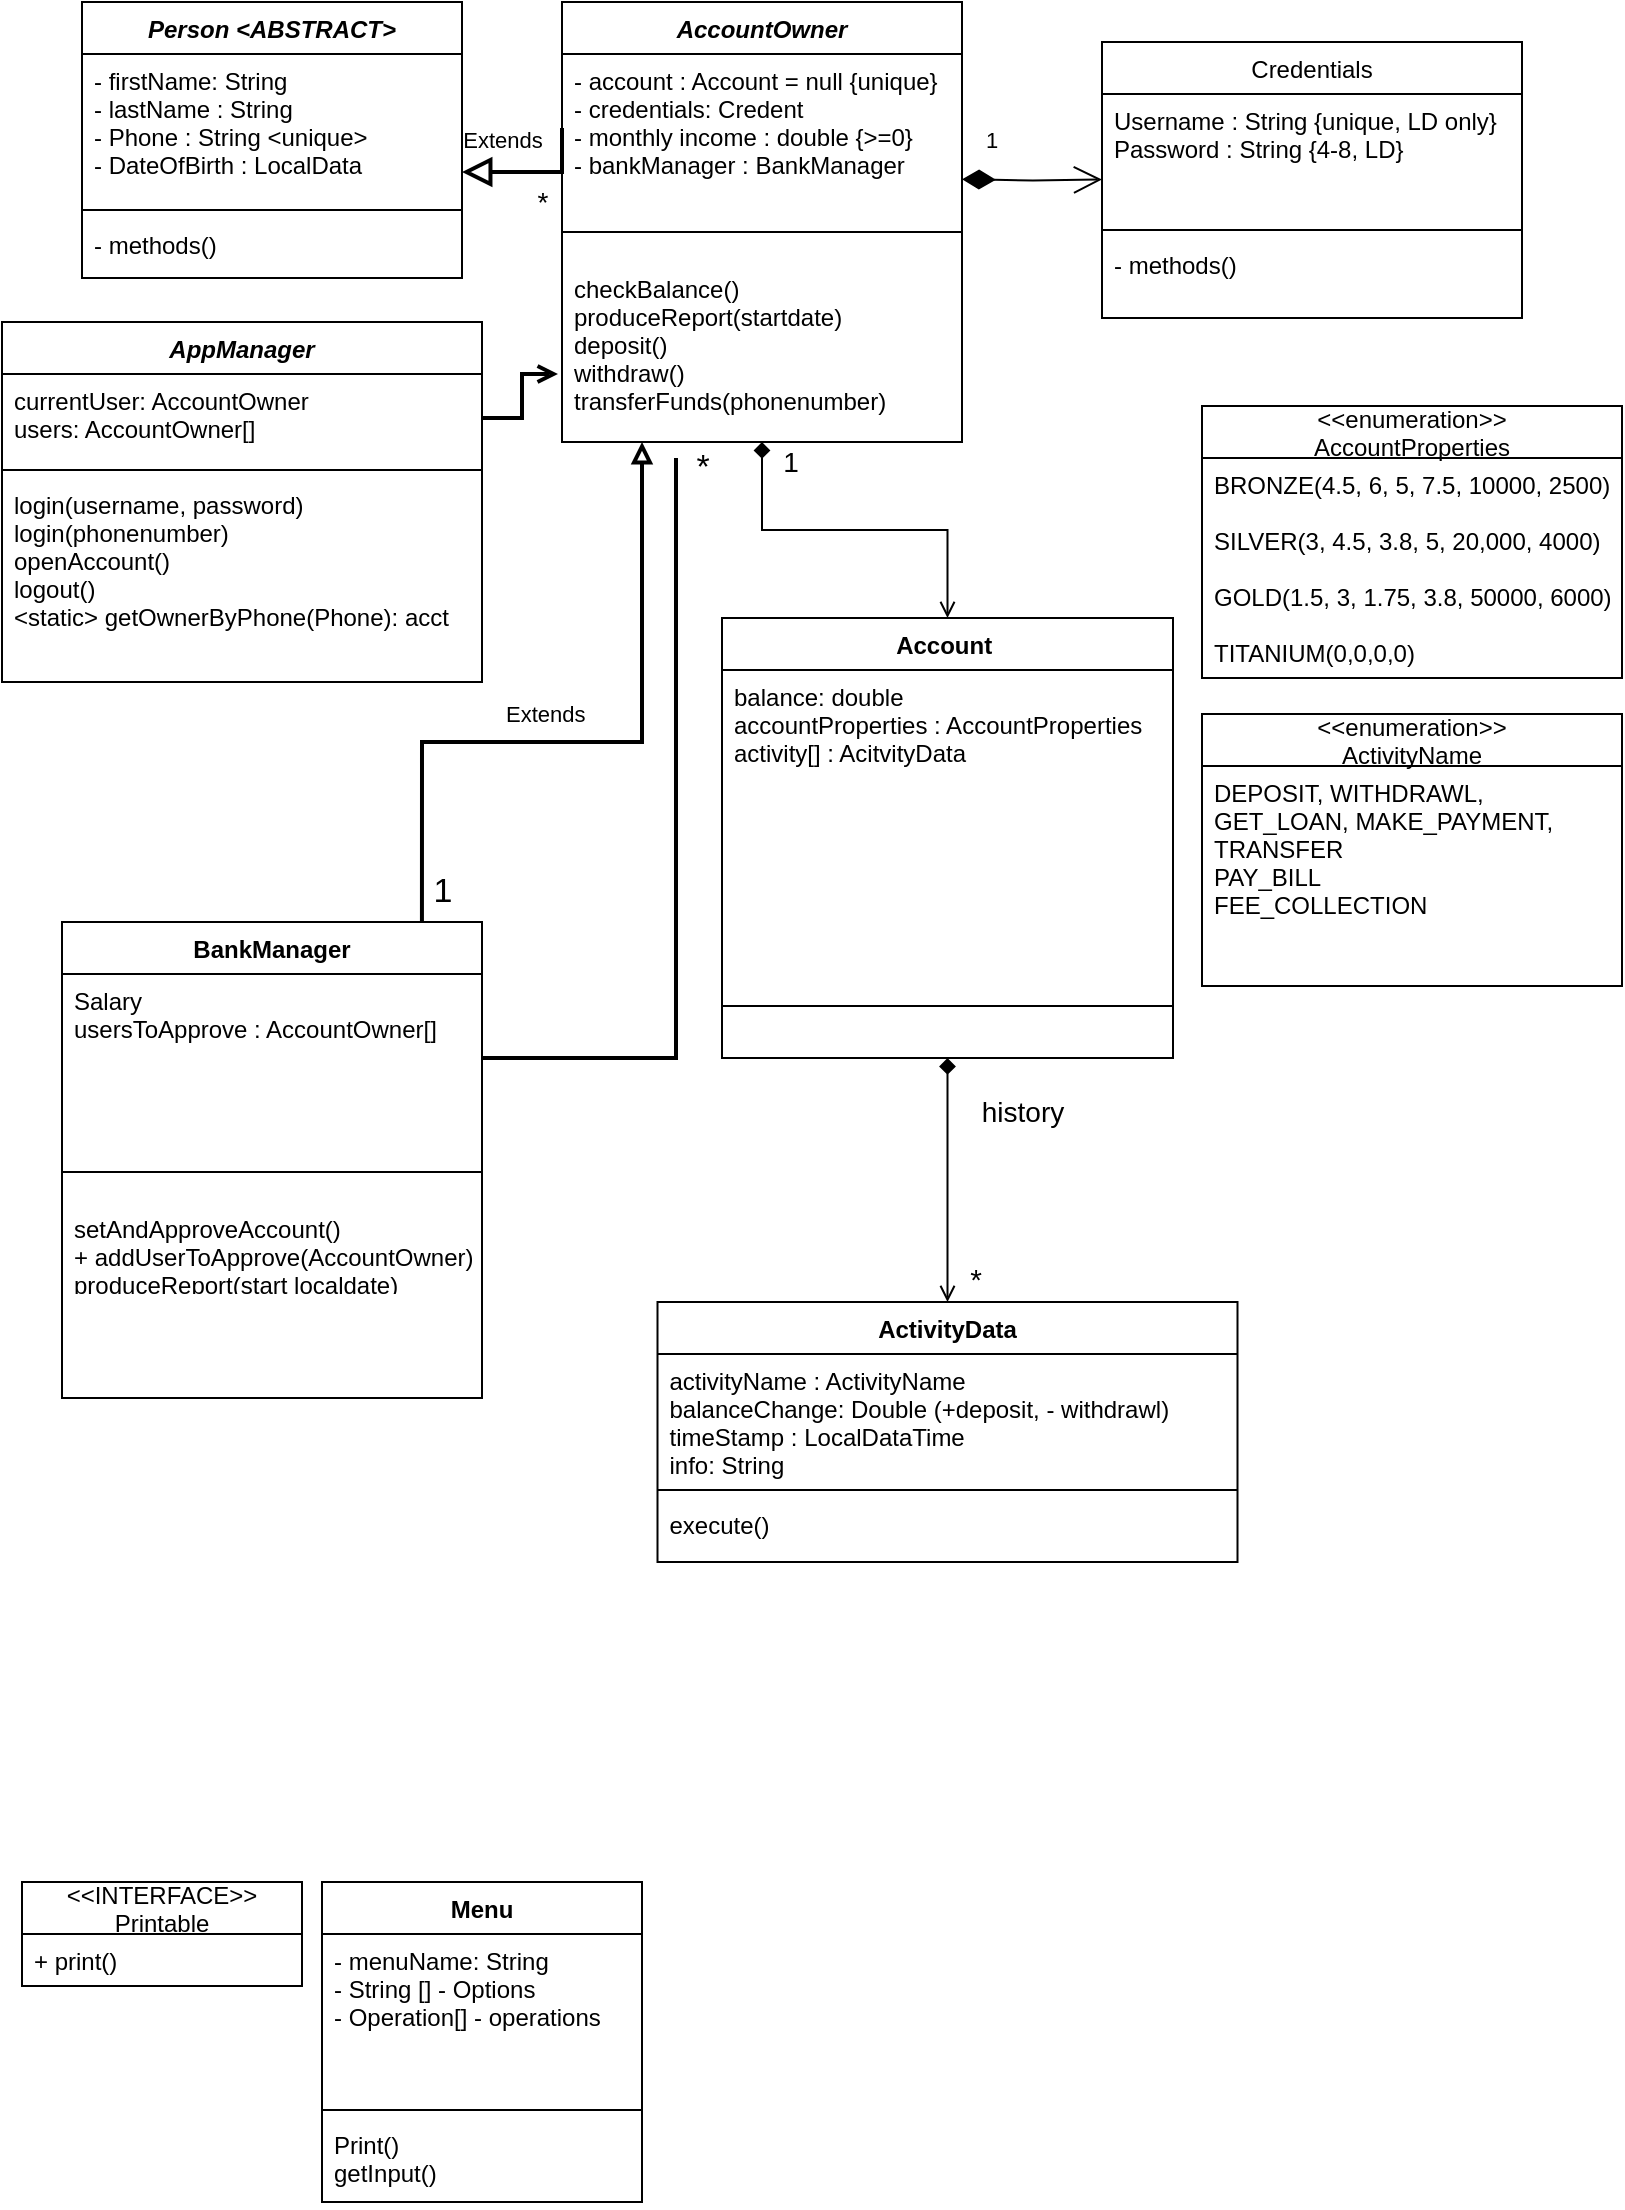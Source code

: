 <mxfile version="16.5.1" type="device"><diagram id="C5RBs43oDa-KdzZeNtuy" name="Page-1"><mxGraphModel dx="1422" dy="857" grid="1" gridSize="10" guides="1" tooltips="1" connect="1" arrows="1" fold="1" page="1" pageScale="1" pageWidth="827" pageHeight="1169" math="0" shadow="0"><root><mxCell id="WIyWlLk6GJQsqaUBKTNV-0"/><mxCell id="WIyWlLk6GJQsqaUBKTNV-1" parent="WIyWlLk6GJQsqaUBKTNV-0"/><mxCell id="4Luf4UbCgaXBXl4zU5tq-8" style="edgeStyle=orthogonalEdgeStyle;rounded=0;orthogonalLoop=1;jettySize=auto;html=1;fontSize=14;endArrow=open;endFill=0;startArrow=diamond;startFill=1;" edge="1" parent="WIyWlLk6GJQsqaUBKTNV-1" source="zkfFHV4jXpPFQw0GAbJ--0" target="SM9FWzz-DXhbXA7rgFvg-9"><mxGeometry relative="1" as="geometry"/></mxCell><mxCell id="zkfFHV4jXpPFQw0GAbJ--0" value="AccountOwner" style="swimlane;fontStyle=3;align=center;verticalAlign=top;childLayout=stackLayout;horizontal=1;startSize=26;horizontalStack=0;resizeParent=1;resizeLast=0;collapsible=1;marginBottom=0;rounded=0;shadow=0;strokeWidth=1;" parent="WIyWlLk6GJQsqaUBKTNV-1" vertex="1"><mxGeometry x="290" y="20" width="200" height="220" as="geometry"><mxRectangle x="230" y="140" width="160" height="26" as="alternateBounds"/></mxGeometry></mxCell><mxCell id="zkfFHV4jXpPFQw0GAbJ--2" value="- account : Account = null {unique}&#10;- credentials: Credent                                           ials&#10;- monthly income : double {&gt;=0}&#10;- bankManager : BankManager" style="text;align=left;verticalAlign=top;spacingLeft=4;spacingRight=4;overflow=hidden;rotatable=0;points=[[0,0.5],[1,0.5]];portConstraint=eastwest;rounded=0;shadow=0;html=0;" parent="zkfFHV4jXpPFQw0GAbJ--0" vertex="1"><mxGeometry y="26" width="200" height="74" as="geometry"/></mxCell><mxCell id="zkfFHV4jXpPFQw0GAbJ--4" value="" style="line;html=1;strokeWidth=1;align=left;verticalAlign=middle;spacingTop=-1;spacingLeft=3;spacingRight=3;rotatable=0;labelPosition=right;points=[];portConstraint=eastwest;" parent="zkfFHV4jXpPFQw0GAbJ--0" vertex="1"><mxGeometry y="100" width="200" height="30" as="geometry"/></mxCell><mxCell id="4Luf4UbCgaXBXl4zU5tq-41" value="checkBalance()&#10;produceReport(startdate)&#10;deposit()&#10;withdraw()&#10;transferFunds(phonenumber)" style="text;align=left;verticalAlign=top;spacingLeft=4;spacingRight=4;overflow=hidden;rotatable=0;points=[[0,0.5],[1,0.5]];portConstraint=eastwest;rounded=0;shadow=0;html=0;" vertex="1" parent="zkfFHV4jXpPFQw0GAbJ--0"><mxGeometry y="130" width="200" height="74" as="geometry"/></mxCell><mxCell id="SM9FWzz-DXhbXA7rgFvg-9" value="Account &#10;" style="swimlane;fontStyle=1;align=center;verticalAlign=top;childLayout=stackLayout;horizontal=1;startSize=26;horizontalStack=0;resizeParent=1;resizeLast=0;collapsible=1;marginBottom=0;rounded=0;shadow=0;strokeWidth=1;" parent="WIyWlLk6GJQsqaUBKTNV-1" vertex="1"><mxGeometry x="370" y="328" width="225.5" height="220" as="geometry"><mxRectangle x="230" y="140" width="160" height="26" as="alternateBounds"/></mxGeometry></mxCell><mxCell id="SM9FWzz-DXhbXA7rgFvg-13" value="balance: double&#10;accountProperties : AccountProperties&#10;activity[] : AcitvityData" style="text;align=left;verticalAlign=top;spacingLeft=4;spacingRight=4;overflow=hidden;rotatable=0;points=[[0,0.5],[1,0.5]];portConstraint=eastwest;" parent="SM9FWzz-DXhbXA7rgFvg-9" vertex="1"><mxGeometry y="26" width="225.5" height="144" as="geometry"/></mxCell><mxCell id="SM9FWzz-DXhbXA7rgFvg-12" value="" style="line;html=1;strokeWidth=1;align=left;verticalAlign=middle;spacingTop=-1;spacingLeft=3;spacingRight=3;rotatable=0;labelPosition=right;points=[];portConstraint=eastwest;" parent="SM9FWzz-DXhbXA7rgFvg-9" vertex="1"><mxGeometry y="170" width="225.5" height="48" as="geometry"/></mxCell><mxCell id="YdLwRfeL1FWLSPvk3ik4-5" value="Credentials" style="swimlane;fontStyle=0;align=center;verticalAlign=top;childLayout=stackLayout;horizontal=1;startSize=26;horizontalStack=0;resizeParent=1;resizeLast=0;collapsible=1;marginBottom=0;rounded=0;shadow=0;strokeWidth=1;" parent="WIyWlLk6GJQsqaUBKTNV-1" vertex="1"><mxGeometry x="560" y="40" width="210" height="138" as="geometry"><mxRectangle x="130" y="380" width="160" height="26" as="alternateBounds"/></mxGeometry></mxCell><mxCell id="YdLwRfeL1FWLSPvk3ik4-6" value="Username : String {unique, LD only}&#10;Password : String {4-8, LD}" style="text;align=left;verticalAlign=top;spacingLeft=4;spacingRight=4;overflow=hidden;rotatable=0;points=[[0,0.5],[1,0.5]];portConstraint=eastwest;rounded=0;shadow=0;html=0;" parent="YdLwRfeL1FWLSPvk3ik4-5" vertex="1"><mxGeometry y="26" width="210" height="64" as="geometry"/></mxCell><mxCell id="aWY-BOkxABRlWkag9v3p-0" value="1" style="endArrow=open;html=1;endSize=12;startArrow=diamondThin;startSize=14;startFill=1;edgeStyle=orthogonalEdgeStyle;align=left;verticalAlign=bottom;rounded=0;entryX=0;entryY=0.668;entryDx=0;entryDy=0;entryPerimeter=0;" parent="YdLwRfeL1FWLSPvk3ik4-5" target="YdLwRfeL1FWLSPvk3ik4-6" edge="1"><mxGeometry x="-0.715" y="11" relative="1" as="geometry"><mxPoint x="-70" y="68.66" as="sourcePoint"/><mxPoint x="-30" y="90" as="targetPoint"/><mxPoint as="offset"/></mxGeometry></mxCell><mxCell id="YdLwRfeL1FWLSPvk3ik4-7" value="" style="line;html=1;strokeWidth=1;align=left;verticalAlign=middle;spacingTop=-1;spacingLeft=3;spacingRight=3;rotatable=0;labelPosition=right;points=[];portConstraint=eastwest;" parent="YdLwRfeL1FWLSPvk3ik4-5" vertex="1"><mxGeometry y="90" width="210" height="8" as="geometry"/></mxCell><mxCell id="YdLwRfeL1FWLSPvk3ik4-8" value="- methods()&#10;" style="text;align=left;verticalAlign=top;spacingLeft=4;spacingRight=4;overflow=hidden;rotatable=0;points=[[0,0.5],[1,0.5]];portConstraint=eastwest;" parent="YdLwRfeL1FWLSPvk3ik4-5" vertex="1"><mxGeometry y="98" width="210" height="26" as="geometry"/></mxCell><mxCell id="YdLwRfeL1FWLSPvk3ik4-9" value="Person &lt;ABSTRACT&gt;" style="swimlane;fontStyle=3;align=center;verticalAlign=top;childLayout=stackLayout;horizontal=1;startSize=26;horizontalStack=0;resizeParent=1;resizeLast=0;collapsible=1;marginBottom=0;rounded=0;shadow=0;strokeWidth=1;" parent="WIyWlLk6GJQsqaUBKTNV-1" vertex="1"><mxGeometry x="50" y="20" width="190" height="138" as="geometry"><mxRectangle x="130" y="380" width="160" height="26" as="alternateBounds"/></mxGeometry></mxCell><mxCell id="YdLwRfeL1FWLSPvk3ik4-10" value="- firstName: String&#10;- lastName : String&#10;- Phone : String &lt;unique&gt;&#10;- DateOfBirth : LocalData                                                                                                                &#10;" style="text;align=left;verticalAlign=top;spacingLeft=4;spacingRight=4;overflow=hidden;rotatable=0;points=[[0,0.5],[1,0.5]];portConstraint=eastwest;rounded=0;shadow=0;html=0;" parent="YdLwRfeL1FWLSPvk3ik4-9" vertex="1"><mxGeometry y="26" width="190" height="74" as="geometry"/></mxCell><mxCell id="YdLwRfeL1FWLSPvk3ik4-11" value="" style="line;html=1;strokeWidth=1;align=left;verticalAlign=middle;spacingTop=-1;spacingLeft=3;spacingRight=3;rotatable=0;labelPosition=right;points=[];portConstraint=eastwest;" parent="YdLwRfeL1FWLSPvk3ik4-9" vertex="1"><mxGeometry y="100" width="190" height="8" as="geometry"/></mxCell><mxCell id="YdLwRfeL1FWLSPvk3ik4-12" value="- methods()&#10;" style="text;align=left;verticalAlign=top;spacingLeft=4;spacingRight=4;overflow=hidden;rotatable=0;points=[[0,0.5],[1,0.5]];portConstraint=eastwest;" parent="YdLwRfeL1FWLSPvk3ik4-9" vertex="1"><mxGeometry y="108" width="190" height="26" as="geometry"/></mxCell><mxCell id="yUAD0iTqOjQwm6u62p8Z-0" value="" style="endArrow=block;endSize=10;endFill=0;shadow=0;strokeWidth=2;rounded=0;edgeStyle=elbowEdgeStyle;elbow=vertical;exitX=0;exitY=0.5;exitDx=0;exitDy=0;" parent="WIyWlLk6GJQsqaUBKTNV-1" source="zkfFHV4jXpPFQw0GAbJ--2" edge="1"><mxGeometry width="160" relative="1" as="geometry"><mxPoint x="285" y="110" as="sourcePoint"/><mxPoint x="240" y="105" as="targetPoint"/><Array as="points"><mxPoint x="260" y="105"/></Array></mxGeometry></mxCell><mxCell id="1qwP151atA8y7zbTdIOh-0" value="Extends" style="edgeLabel;html=1;align=center;verticalAlign=middle;resizable=0;points=[];" parent="WIyWlLk6GJQsqaUBKTNV-1" vertex="1" connectable="0"><mxGeometry x="260" y="88.997" as="geometry"/></mxCell><mxCell id="epGYF8HXlGHys48M9QGi-0" value="ActivityData" style="swimlane;fontStyle=1;align=center;verticalAlign=top;childLayout=stackLayout;horizontal=1;startSize=26;horizontalStack=0;resizeParent=1;resizeParentMax=0;resizeLast=0;collapsible=1;marginBottom=0;" parent="WIyWlLk6GJQsqaUBKTNV-1" vertex="1"><mxGeometry x="337.75" y="670" width="290" height="130" as="geometry"/></mxCell><mxCell id="epGYF8HXlGHys48M9QGi-1" value="activityName : ActivityName&#10;balanceChange: Double (+deposit, - withdrawl)&#10;timeStamp : LocalDataTime&#10;info: String&#10;" style="text;strokeColor=none;fillColor=none;align=left;verticalAlign=top;spacingLeft=4;spacingRight=4;overflow=hidden;rotatable=0;points=[[0,0.5],[1,0.5]];portConstraint=eastwest;" parent="epGYF8HXlGHys48M9QGi-0" vertex="1"><mxGeometry y="26" width="290" height="64" as="geometry"/></mxCell><mxCell id="epGYF8HXlGHys48M9QGi-2" value="" style="line;strokeWidth=1;fillColor=none;align=left;verticalAlign=middle;spacingTop=-1;spacingLeft=3;spacingRight=3;rotatable=0;labelPosition=right;points=[];portConstraint=eastwest;" parent="epGYF8HXlGHys48M9QGi-0" vertex="1"><mxGeometry y="90" width="290" height="8" as="geometry"/></mxCell><mxCell id="epGYF8HXlGHys48M9QGi-3" value="execute()" style="text;strokeColor=none;fillColor=none;align=left;verticalAlign=top;spacingLeft=4;spacingRight=4;overflow=hidden;rotatable=0;points=[[0,0.5],[1,0.5]];portConstraint=eastwest;" parent="epGYF8HXlGHys48M9QGi-0" vertex="1"><mxGeometry y="98" width="290" height="32" as="geometry"/></mxCell><mxCell id="kAwb_uqVMEeGhXSPQdEG-10" style="edgeStyle=orthogonalEdgeStyle;rounded=0;orthogonalLoop=1;jettySize=auto;html=1;endArrow=open;endFill=0;strokeWidth=1;startArrow=diamond;startFill=1;exitX=0.5;exitY=1;exitDx=0;exitDy=0;entryX=0.5;entryY=0;entryDx=0;entryDy=0;" parent="WIyWlLk6GJQsqaUBKTNV-1" target="epGYF8HXlGHys48M9QGi-0" edge="1" source="SM9FWzz-DXhbXA7rgFvg-9"><mxGeometry relative="1" as="geometry"><mxPoint x="260" y="650" as="targetPoint"/><mxPoint x="250" y="690" as="sourcePoint"/></mxGeometry></mxCell><mxCell id="kAwb_uqVMEeGhXSPQdEG-11" value="&lt;font style=&quot;font-size: 15px&quot;&gt;*&lt;/font&gt;" style="edgeLabel;resizable=0;html=1;align=right;verticalAlign=bottom;" parent="WIyWlLk6GJQsqaUBKTNV-1" connectable="0" vertex="1"><mxGeometry x="500.002" y="669.996" as="geometry"/></mxCell><mxCell id="orXL8nzz-lptZYbNuGuK-0" value="&lt;&lt;INTERFACE&gt;&gt;&#10;Printable" style="swimlane;fontStyle=0;childLayout=stackLayout;horizontal=1;startSize=26;fillColor=none;horizontalStack=0;resizeParent=1;resizeParentMax=0;resizeLast=0;collapsible=1;marginBottom=0;" parent="WIyWlLk6GJQsqaUBKTNV-1" vertex="1"><mxGeometry x="20" y="960" width="140" height="52" as="geometry"/></mxCell><mxCell id="orXL8nzz-lptZYbNuGuK-1" value="+ print()" style="text;strokeColor=none;fillColor=none;align=left;verticalAlign=top;spacingLeft=4;spacingRight=4;overflow=hidden;rotatable=0;points=[[0,0.5],[1,0.5]];portConstraint=eastwest;" parent="orXL8nzz-lptZYbNuGuK-0" vertex="1"><mxGeometry y="26" width="140" height="26" as="geometry"/></mxCell><mxCell id="orXL8nzz-lptZYbNuGuK-2" value="Menu" style="swimlane;fontStyle=1;align=center;verticalAlign=top;childLayout=stackLayout;horizontal=1;startSize=26;horizontalStack=0;resizeParent=1;resizeParentMax=0;resizeLast=0;collapsible=1;marginBottom=0;" parent="WIyWlLk6GJQsqaUBKTNV-1" vertex="1"><mxGeometry x="170" y="960" width="160" height="160" as="geometry"/></mxCell><mxCell id="orXL8nzz-lptZYbNuGuK-3" value="- menuName: String&#10;- String [] - Options&#10;- Operation[] - operations&#10;&#10;" style="text;strokeColor=none;fillColor=none;align=left;verticalAlign=top;spacingLeft=4;spacingRight=4;overflow=hidden;rotatable=0;points=[[0,0.5],[1,0.5]];portConstraint=eastwest;" parent="orXL8nzz-lptZYbNuGuK-2" vertex="1"><mxGeometry y="26" width="160" height="84" as="geometry"/></mxCell><mxCell id="orXL8nzz-lptZYbNuGuK-4" value="" style="line;strokeWidth=1;fillColor=none;align=left;verticalAlign=middle;spacingTop=-1;spacingLeft=3;spacingRight=3;rotatable=0;labelPosition=right;points=[];portConstraint=eastwest;" parent="orXL8nzz-lptZYbNuGuK-2" vertex="1"><mxGeometry y="110" width="160" height="8" as="geometry"/></mxCell><mxCell id="orXL8nzz-lptZYbNuGuK-5" value="Print()&#10;getInput()" style="text;strokeColor=none;fillColor=none;align=left;verticalAlign=top;spacingLeft=4;spacingRight=4;overflow=hidden;rotatable=0;points=[[0,0.5],[1,0.5]];portConstraint=eastwest;" parent="orXL8nzz-lptZYbNuGuK-2" vertex="1"><mxGeometry y="118" width="160" height="42" as="geometry"/></mxCell><mxCell id="4Luf4UbCgaXBXl4zU5tq-2" value="AppManager" style="swimlane;fontStyle=3;align=center;verticalAlign=top;childLayout=stackLayout;horizontal=1;startSize=26;horizontalStack=0;resizeParent=1;resizeLast=0;collapsible=1;marginBottom=0;rounded=0;shadow=0;strokeWidth=1;" vertex="1" parent="WIyWlLk6GJQsqaUBKTNV-1"><mxGeometry x="10" y="180" width="240" height="180" as="geometry"><mxRectangle x="130" y="380" width="160" height="26" as="alternateBounds"/></mxGeometry></mxCell><mxCell id="4Luf4UbCgaXBXl4zU5tq-3" value="currentUser: AccountOwner&#10;users: AccountOwner[]" style="text;align=left;verticalAlign=top;spacingLeft=4;spacingRight=4;overflow=hidden;rotatable=0;points=[[0,0.5],[1,0.5]];portConstraint=eastwest;rounded=0;shadow=0;html=0;" vertex="1" parent="4Luf4UbCgaXBXl4zU5tq-2"><mxGeometry y="26" width="240" height="44" as="geometry"/></mxCell><mxCell id="4Luf4UbCgaXBXl4zU5tq-4" value="" style="line;html=1;strokeWidth=1;align=left;verticalAlign=middle;spacingTop=-1;spacingLeft=3;spacingRight=3;rotatable=0;labelPosition=right;points=[];portConstraint=eastwest;" vertex="1" parent="4Luf4UbCgaXBXl4zU5tq-2"><mxGeometry y="70" width="240" height="8" as="geometry"/></mxCell><mxCell id="4Luf4UbCgaXBXl4zU5tq-5" value="login(username, password)&#10;login(phonenumber)&#10;openAccount()&#10;logout()&#10;&lt;static&gt; getOwnerByPhone(Phone): acct&#10;" style="text;align=left;verticalAlign=top;spacingLeft=4;spacingRight=4;overflow=hidden;rotatable=0;points=[[0,0.5],[1,0.5]];portConstraint=eastwest;fontStyle=0" vertex="1" parent="4Luf4UbCgaXBXl4zU5tq-2"><mxGeometry y="78" width="240" height="82" as="geometry"/></mxCell><mxCell id="4Luf4UbCgaXBXl4zU5tq-7" value="&lt;font style=&quot;font-size: 14px&quot;&gt;*&lt;/font&gt;" style="text;html=1;align=center;verticalAlign=middle;resizable=0;points=[];autosize=1;strokeColor=none;fillColor=none;" vertex="1" parent="WIyWlLk6GJQsqaUBKTNV-1"><mxGeometry x="270" y="110" width="20" height="20" as="geometry"/></mxCell><mxCell id="4Luf4UbCgaXBXl4zU5tq-9" value="1" style="text;html=1;align=center;verticalAlign=middle;resizable=0;points=[];autosize=1;strokeColor=none;fillColor=none;fontSize=14;" vertex="1" parent="WIyWlLk6GJQsqaUBKTNV-1"><mxGeometry x="394" y="240" width="20" height="20" as="geometry"/></mxCell><mxCell id="4Luf4UbCgaXBXl4zU5tq-11" value="&lt;&lt;enumeration&gt;&gt;&#10;AccountProperties" style="swimlane;fontStyle=0;childLayout=stackLayout;horizontal=1;startSize=26;fillColor=none;horizontalStack=0;resizeParent=1;resizeParentMax=0;resizeLast=0;collapsible=1;marginBottom=0;" vertex="1" parent="WIyWlLk6GJQsqaUBKTNV-1"><mxGeometry x="610" y="222" width="210" height="136" as="geometry"/></mxCell><mxCell id="4Luf4UbCgaXBXl4zU5tq-12" value="BRONZE(4.5, 6, 5, 7.5, 10000, 2500)&#10;&#10;SILVER(3, 4.5, 3.8, 5, 20,000, 4000)&#10;&#10;GOLD(1.5, 3, 1.75, 3.8, 50000, 6000)&#10;&#10;TITANIUM(0,0,0,0)&#10;" style="text;strokeColor=none;fillColor=none;align=left;verticalAlign=top;spacingLeft=4;spacingRight=4;overflow=hidden;rotatable=0;points=[[0,0.5],[1,0.5]];portConstraint=eastwest;" vertex="1" parent="4Luf4UbCgaXBXl4zU5tq-11"><mxGeometry y="26" width="210" height="110" as="geometry"/></mxCell><mxCell id="4Luf4UbCgaXBXl4zU5tq-14" value="history" style="text;html=1;align=center;verticalAlign=middle;resizable=0;points=[];autosize=1;strokeColor=none;fillColor=none;fontSize=14;" vertex="1" parent="WIyWlLk6GJQsqaUBKTNV-1"><mxGeometry x="490" y="565" width="60" height="20" as="geometry"/></mxCell><mxCell id="4Luf4UbCgaXBXl4zU5tq-15" value="&lt;&lt;enumeration&gt;&gt;&#10;ActivityName" style="swimlane;fontStyle=0;childLayout=stackLayout;horizontal=1;startSize=26;fillColor=none;horizontalStack=0;resizeParent=1;resizeParentMax=0;resizeLast=0;collapsible=1;marginBottom=0;" vertex="1" parent="WIyWlLk6GJQsqaUBKTNV-1"><mxGeometry x="610" y="376" width="210" height="136" as="geometry"/></mxCell><mxCell id="4Luf4UbCgaXBXl4zU5tq-16" value="DEPOSIT, WITHDRAWL,&#10;GET_LOAN, MAKE_PAYMENT,&#10;TRANSFER&#10;PAY_BILL&#10;FEE_COLLECTION&#10;" style="text;strokeColor=none;fillColor=none;align=left;verticalAlign=top;spacingLeft=4;spacingRight=4;overflow=hidden;rotatable=0;points=[[0,0.5],[1,0.5]];portConstraint=eastwest;" vertex="1" parent="4Luf4UbCgaXBXl4zU5tq-15"><mxGeometry y="26" width="210" height="110" as="geometry"/></mxCell><mxCell id="4Luf4UbCgaXBXl4zU5tq-22" style="edgeStyle=orthogonalEdgeStyle;rounded=0;orthogonalLoop=1;jettySize=auto;html=1;exitX=0.857;exitY=0;exitDx=0;exitDy=0;fontSize=14;startArrow=none;startFill=0;endArrow=block;endFill=0;strokeWidth=2;exitPerimeter=0;" edge="1" parent="WIyWlLk6GJQsqaUBKTNV-1" source="4Luf4UbCgaXBXl4zU5tq-28"><mxGeometry relative="1" as="geometry"><mxPoint x="220" y="378" as="sourcePoint"/><mxPoint x="330" y="240" as="targetPoint"/><Array as="points"><mxPoint x="220" y="390"/><mxPoint x="330" y="390"/></Array></mxGeometry></mxCell><mxCell id="4Luf4UbCgaXBXl4zU5tq-27" style="edgeStyle=orthogonalEdgeStyle;rounded=0;orthogonalLoop=1;jettySize=auto;html=1;exitX=1;exitY=0.5;exitDx=0;exitDy=0;fontSize=14;startArrow=none;startFill=0;endArrow=open;endFill=0;strokeWidth=2;entryX=-0.01;entryY=0.757;entryDx=0;entryDy=0;entryPerimeter=0;" edge="1" parent="WIyWlLk6GJQsqaUBKTNV-1" source="4Luf4UbCgaXBXl4zU5tq-3" target="4Luf4UbCgaXBXl4zU5tq-41"><mxGeometry relative="1" as="geometry"><mxPoint x="300" y="190" as="targetPoint"/></mxGeometry></mxCell><mxCell id="4Luf4UbCgaXBXl4zU5tq-28" value="BankManager" style="swimlane;fontStyle=1;align=center;verticalAlign=top;childLayout=stackLayout;horizontal=1;startSize=26;horizontalStack=0;resizeParent=1;resizeLast=0;collapsible=1;marginBottom=0;rounded=0;shadow=0;strokeWidth=1;" vertex="1" parent="WIyWlLk6GJQsqaUBKTNV-1"><mxGeometry x="40" y="480" width="210" height="238" as="geometry"><mxRectangle x="230" y="140" width="160" height="26" as="alternateBounds"/></mxGeometry></mxCell><mxCell id="4Luf4UbCgaXBXl4zU5tq-29" value="Salary&#10;usersToApprove : AccountOwner[]&#10;&#10;&#10;&#10;" style="text;align=left;verticalAlign=top;spacingLeft=4;spacingRight=4;overflow=hidden;rotatable=0;points=[[0,0.5],[1,0.5]];portConstraint=eastwest;rounded=0;shadow=0;html=0;" vertex="1" parent="4Luf4UbCgaXBXl4zU5tq-28"><mxGeometry y="26" width="210" height="84" as="geometry"/></mxCell><mxCell id="4Luf4UbCgaXBXl4zU5tq-30" value="" style="line;html=1;strokeWidth=1;align=left;verticalAlign=middle;spacingTop=-1;spacingLeft=3;spacingRight=3;rotatable=0;labelPosition=right;points=[];portConstraint=eastwest;" vertex="1" parent="4Luf4UbCgaXBXl4zU5tq-28"><mxGeometry y="110" width="210" height="30" as="geometry"/></mxCell><mxCell id="4Luf4UbCgaXBXl4zU5tq-33" value="setAndApproveAccount()&#10;+ addUserToApprove(AccountOwner)&#10;produceReport(start localdate)&#10;&#10;" style="text;align=left;verticalAlign=top;spacingLeft=4;spacingRight=4;overflow=hidden;rotatable=0;points=[[0,0.5],[1,0.5]];portConstraint=eastwest;" vertex="1" parent="4Luf4UbCgaXBXl4zU5tq-28"><mxGeometry y="140" width="210" height="42" as="geometry"/></mxCell><mxCell id="4Luf4UbCgaXBXl4zU5tq-34" value="&lt;span style=&quot;color: rgb(0, 0, 0); font-family: helvetica; font-size: 11px; font-style: normal; font-weight: 400; letter-spacing: normal; text-align: center; text-indent: 0px; text-transform: none; word-spacing: 0px; background-color: rgb(255, 255, 255); display: inline; float: none;&quot;&gt;Extends&lt;/span&gt;" style="text;whiteSpace=wrap;html=1;fontSize=14;" vertex="1" parent="WIyWlLk6GJQsqaUBKTNV-1"><mxGeometry x="260" y="360" width="70" height="30" as="geometry"/></mxCell><mxCell id="4Luf4UbCgaXBXl4zU5tq-36" style="edgeStyle=orthogonalEdgeStyle;rounded=0;orthogonalLoop=1;jettySize=auto;html=1;fontSize=14;startArrow=none;startFill=0;endArrow=none;endFill=0;strokeWidth=2;entryX=-0.15;entryY=0.333;entryDx=0;entryDy=0;entryPerimeter=0;" edge="1" parent="WIyWlLk6GJQsqaUBKTNV-1" source="4Luf4UbCgaXBXl4zU5tq-29" target="4Luf4UbCgaXBXl4zU5tq-39"><mxGeometry relative="1" as="geometry"><mxPoint x="350" y="230" as="targetPoint"/></mxGeometry></mxCell><mxCell id="4Luf4UbCgaXBXl4zU5tq-38" value="1" style="text;html=1;align=center;verticalAlign=middle;resizable=0;points=[];autosize=1;strokeColor=none;fillColor=none;fontSize=17;" vertex="1" parent="WIyWlLk6GJQsqaUBKTNV-1"><mxGeometry x="220" y="450" width="20" height="30" as="geometry"/></mxCell><mxCell id="4Luf4UbCgaXBXl4zU5tq-39" value="*" style="text;html=1;align=center;verticalAlign=middle;resizable=0;points=[];autosize=1;strokeColor=none;fillColor=none;fontSize=17;" vertex="1" parent="WIyWlLk6GJQsqaUBKTNV-1"><mxGeometry x="350" y="238" width="20" height="30" as="geometry"/></mxCell></root></mxGraphModel></diagram></mxfile>